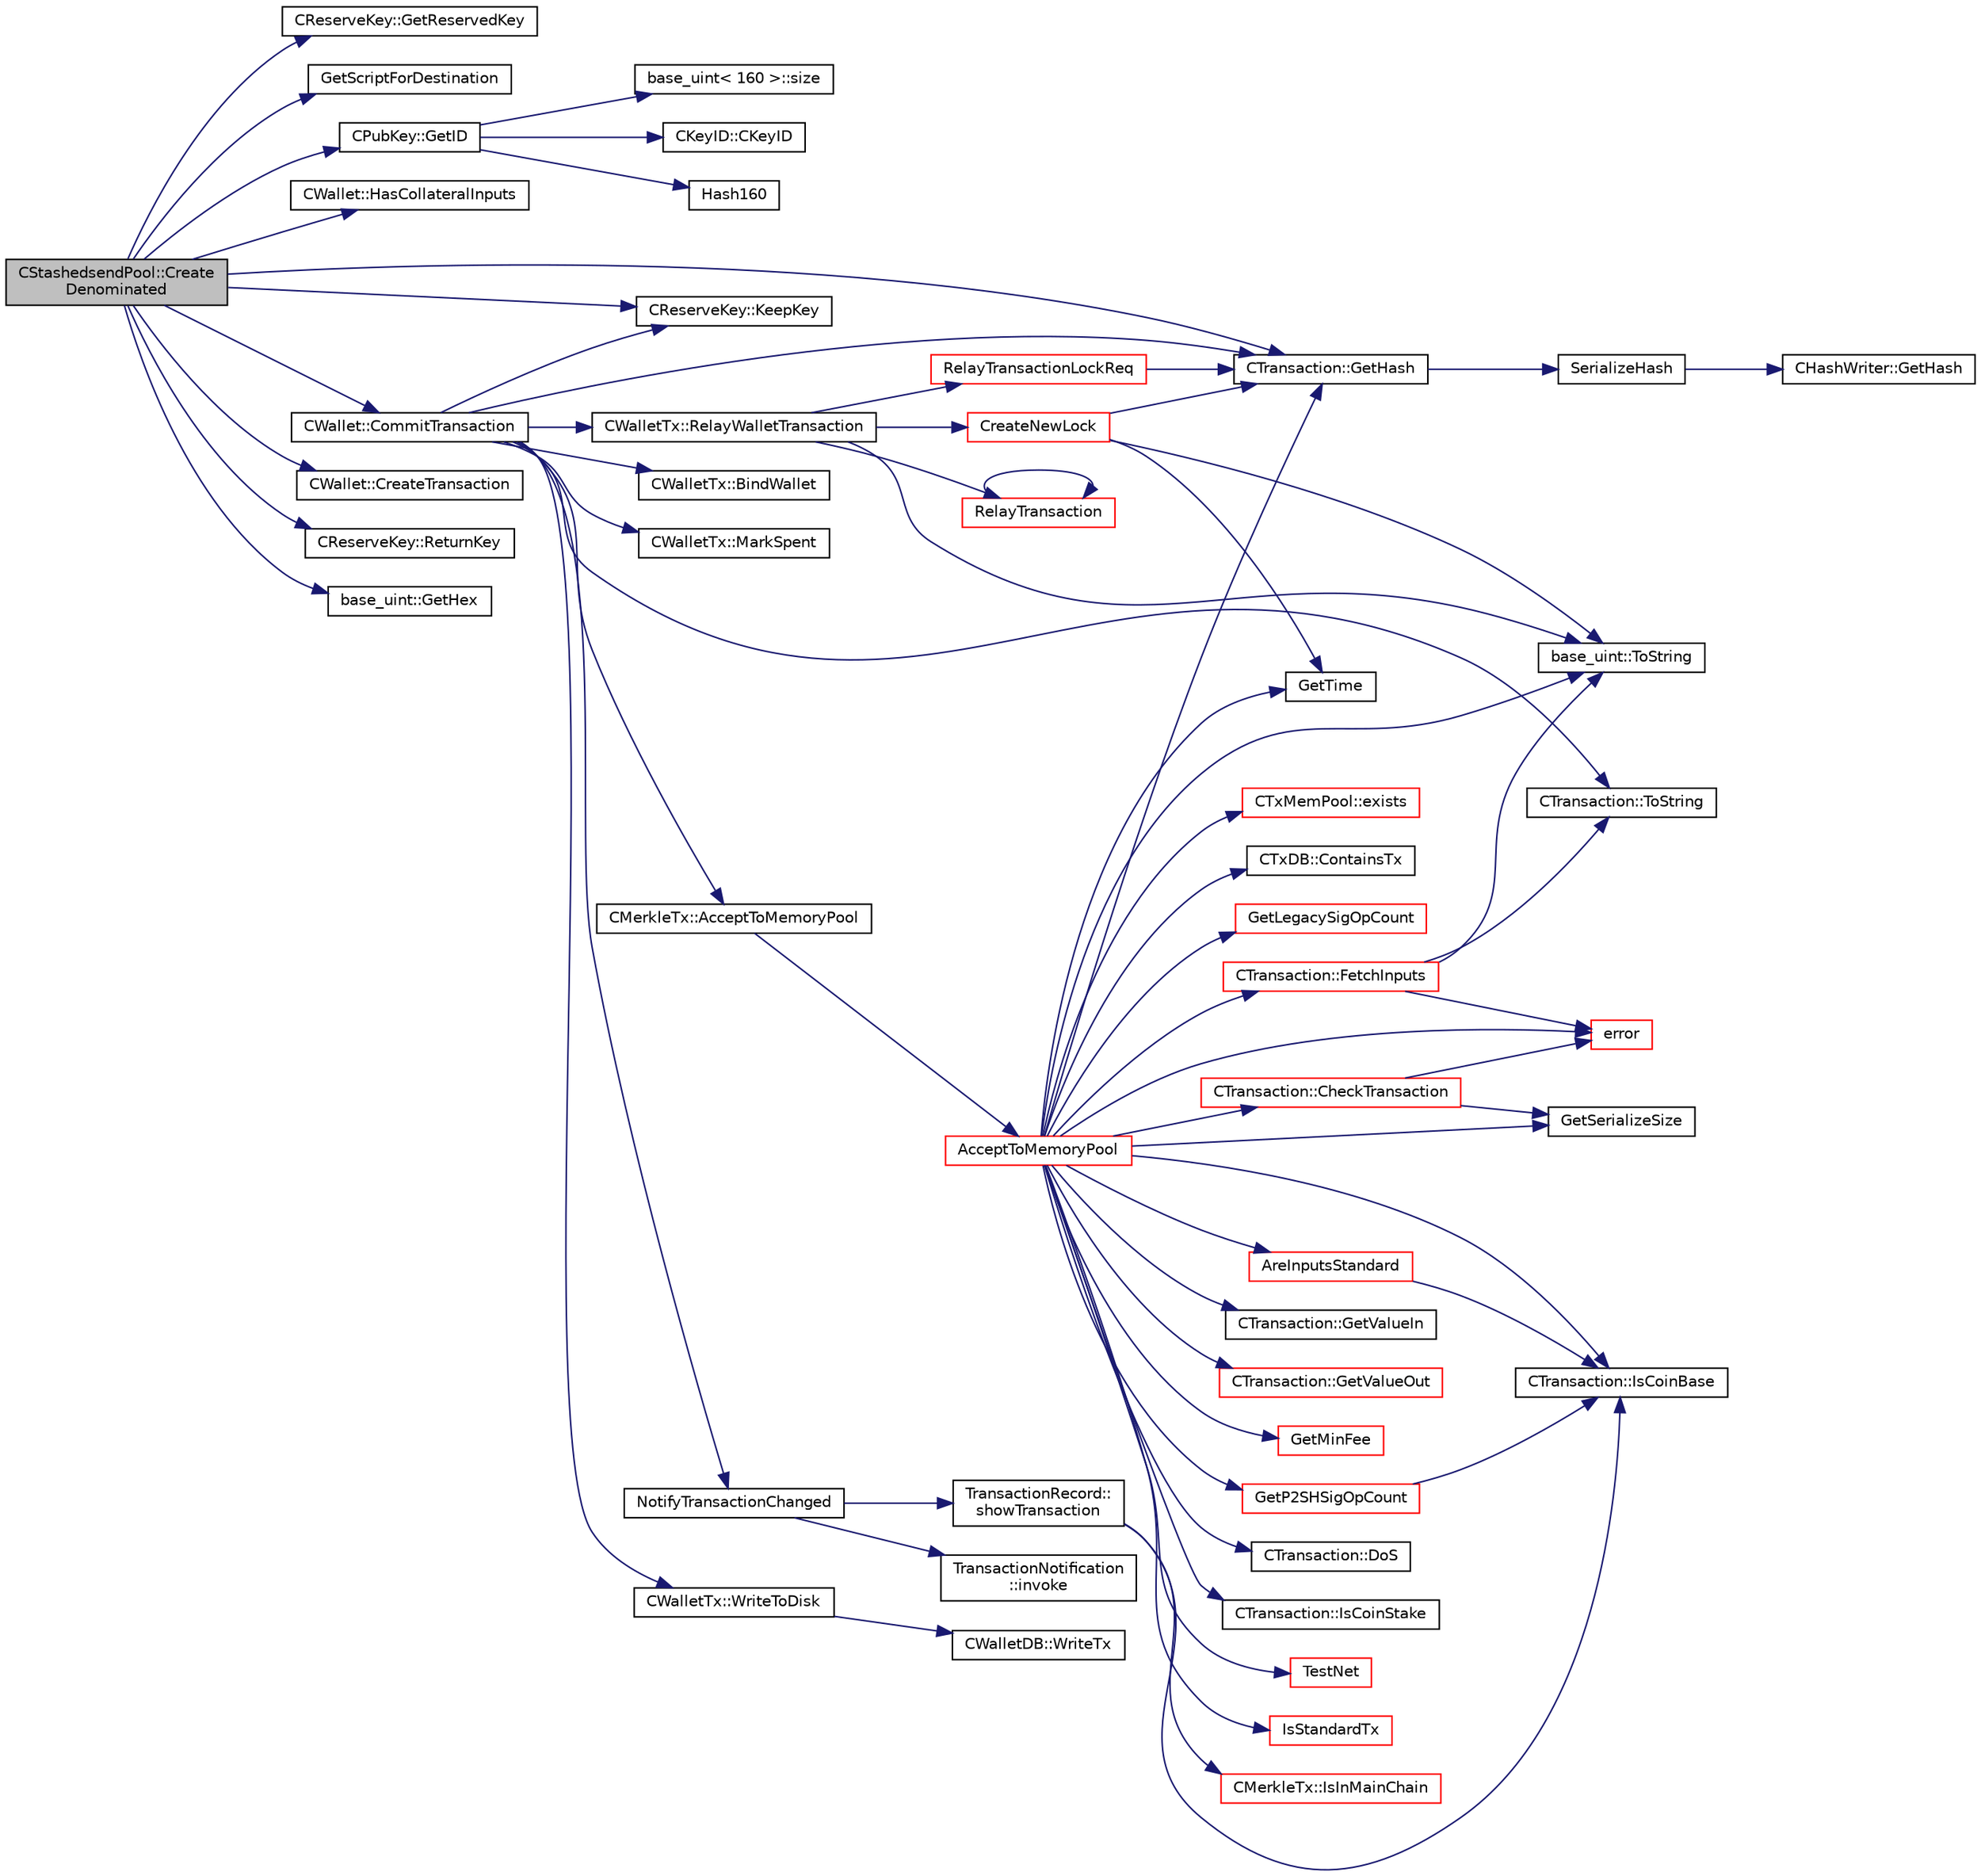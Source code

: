 digraph "CStashedsendPool::CreateDenominated"
{
  edge [fontname="Helvetica",fontsize="10",labelfontname="Helvetica",labelfontsize="10"];
  node [fontname="Helvetica",fontsize="10",shape=record];
  rankdir="LR";
  Node724 [label="CStashedsendPool::Create\lDenominated",height=0.2,width=0.4,color="black", fillcolor="grey75", style="filled", fontcolor="black"];
  Node724 -> Node725 [color="midnightblue",fontsize="10",style="solid",fontname="Helvetica"];
  Node725 [label="CReserveKey::GetReservedKey",height=0.2,width=0.4,color="black", fillcolor="white", style="filled",URL="$d3/d65/class_c_reserve_key.html#ad198d2d7a54d315c60805ba1cb0caf7c"];
  Node724 -> Node726 [color="midnightblue",fontsize="10",style="solid",fontname="Helvetica"];
  Node726 [label="GetScriptForDestination",height=0.2,width=0.4,color="black", fillcolor="white", style="filled",URL="$dd/d0f/script_8cpp.html#ae40f28d3b46c21033f6ee1f1200d0321"];
  Node724 -> Node727 [color="midnightblue",fontsize="10",style="solid",fontname="Helvetica"];
  Node727 [label="CPubKey::GetID",height=0.2,width=0.4,color="black", fillcolor="white", style="filled",URL="$da/d4e/class_c_pub_key.html#a2675f7e6f72eff68e7a5227289feb021"];
  Node727 -> Node728 [color="midnightblue",fontsize="10",style="solid",fontname="Helvetica"];
  Node728 [label="CKeyID::CKeyID",height=0.2,width=0.4,color="black", fillcolor="white", style="filled",URL="$dd/d88/class_c_key_i_d.html#a01dbd3c37820a2ffe89d106c6a7cf53d"];
  Node727 -> Node729 [color="midnightblue",fontsize="10",style="solid",fontname="Helvetica"];
  Node729 [label="Hash160",height=0.2,width=0.4,color="black", fillcolor="white", style="filled",URL="$db/dfb/hash_8h.html#a4490f70ddae16e9e48460a0416a48a6b"];
  Node727 -> Node730 [color="midnightblue",fontsize="10",style="solid",fontname="Helvetica"];
  Node730 [label="base_uint\< 160 \>::size",height=0.2,width=0.4,color="black", fillcolor="white", style="filled",URL="$da/df7/classbase__uint.html#a1f49b034e686269601ea89b0319b8004"];
  Node724 -> Node731 [color="midnightblue",fontsize="10",style="solid",fontname="Helvetica"];
  Node731 [label="CWallet::HasCollateralInputs",height=0.2,width=0.4,color="black", fillcolor="white", style="filled",URL="$d2/de5/class_c_wallet.html#a059d185bded45fcf230a7a75e1be5f0e"];
  Node724 -> Node732 [color="midnightblue",fontsize="10",style="solid",fontname="Helvetica"];
  Node732 [label="CReserveKey::KeepKey",height=0.2,width=0.4,color="black", fillcolor="white", style="filled",URL="$d3/d65/class_c_reserve_key.html#a493d06f41ca9571f2a42c8581a3952d8"];
  Node724 -> Node733 [color="midnightblue",fontsize="10",style="solid",fontname="Helvetica"];
  Node733 [label="CWallet::CreateTransaction",height=0.2,width=0.4,color="black", fillcolor="white", style="filled",URL="$d2/de5/class_c_wallet.html#ad4f28aa4693c0d77a902b3b18de73d32"];
  Node724 -> Node734 [color="midnightblue",fontsize="10",style="solid",fontname="Helvetica"];
  Node734 [label="CReserveKey::ReturnKey",height=0.2,width=0.4,color="black", fillcolor="white", style="filled",URL="$d3/d65/class_c_reserve_key.html#af7b0a61f8c70c8146e42e82b4e227204"];
  Node724 -> Node735 [color="midnightblue",fontsize="10",style="solid",fontname="Helvetica"];
  Node735 [label="CWallet::CommitTransaction",height=0.2,width=0.4,color="black", fillcolor="white", style="filled",URL="$d2/de5/class_c_wallet.html#aa13fbeaebd271f910a54cc5b82d73fde"];
  Node735 -> Node736 [color="midnightblue",fontsize="10",style="solid",fontname="Helvetica"];
  Node736 [label="CTransaction::ToString",height=0.2,width=0.4,color="black", fillcolor="white", style="filled",URL="$df/d43/class_c_transaction.html#a80370923c3ac828de68919295d5d0659"];
  Node735 -> Node732 [color="midnightblue",fontsize="10",style="solid",fontname="Helvetica"];
  Node735 -> Node737 [color="midnightblue",fontsize="10",style="solid",fontname="Helvetica"];
  Node737 [label="CWalletTx::BindWallet",height=0.2,width=0.4,color="black", fillcolor="white", style="filled",URL="$d6/d53/class_c_wallet_tx.html#ab0ee7347584bff886dc24b9f63ff023c"];
  Node735 -> Node738 [color="midnightblue",fontsize="10",style="solid",fontname="Helvetica"];
  Node738 [label="CWalletTx::MarkSpent",height=0.2,width=0.4,color="black", fillcolor="white", style="filled",URL="$d6/d53/class_c_wallet_tx.html#af2fc13459e324ad2b3f7c9914d86e7c8"];
  Node735 -> Node739 [color="midnightblue",fontsize="10",style="solid",fontname="Helvetica"];
  Node739 [label="CWalletTx::WriteToDisk",height=0.2,width=0.4,color="black", fillcolor="white", style="filled",URL="$d6/d53/class_c_wallet_tx.html#ada0e71d717dd360faf047de54eef4942"];
  Node739 -> Node740 [color="midnightblue",fontsize="10",style="solid",fontname="Helvetica"];
  Node740 [label="CWalletDB::WriteTx",height=0.2,width=0.4,color="black", fillcolor="white", style="filled",URL="$d4/d90/class_c_wallet_d_b.html#a76d2ca02898221ab66df5d5f7491164e"];
  Node735 -> Node741 [color="midnightblue",fontsize="10",style="solid",fontname="Helvetica"];
  Node741 [label="NotifyTransactionChanged",height=0.2,width=0.4,color="black", fillcolor="white", style="filled",URL="$d7/d6a/transactiontablemodel_8cpp.html#a07e9dfe08b758569cb80c2558979c164"];
  Node741 -> Node742 [color="midnightblue",fontsize="10",style="solid",fontname="Helvetica"];
  Node742 [label="TransactionRecord::\lshowTransaction",height=0.2,width=0.4,color="black", fillcolor="white", style="filled",URL="$d1/da7/class_transaction_record.html#a5ad1d1af4bec5b15a624b7a451e8cdbf",tooltip="Decompose CWallet transaction to model transaction records. "];
  Node742 -> Node743 [color="midnightblue",fontsize="10",style="solid",fontname="Helvetica"];
  Node743 [label="CTransaction::IsCoinBase",height=0.2,width=0.4,color="black", fillcolor="white", style="filled",URL="$df/d43/class_c_transaction.html#a96256e8ac1bf79ad9c057e48c41132dd"];
  Node742 -> Node744 [color="midnightblue",fontsize="10",style="solid",fontname="Helvetica"];
  Node744 [label="CMerkleTx::IsInMainChain",height=0.2,width=0.4,color="red", fillcolor="white", style="filled",URL="$d1/dff/class_c_merkle_tx.html#ad4b3623fabf1924dba2a7694e3418e1e"];
  Node741 -> Node879 [color="midnightblue",fontsize="10",style="solid",fontname="Helvetica"];
  Node879 [label="TransactionNotification\l::invoke",height=0.2,width=0.4,color="black", fillcolor="white", style="filled",URL="$d6/d80/struct_transaction_notification.html#a6351a5b93f908a2df2e854e08178edb3"];
  Node735 -> Node784 [color="midnightblue",fontsize="10",style="solid",fontname="Helvetica"];
  Node784 [label="CTransaction::GetHash",height=0.2,width=0.4,color="black", fillcolor="white", style="filled",URL="$df/d43/class_c_transaction.html#a0b46d80e82ca324e82c2ce3fc1492bfa"];
  Node784 -> Node785 [color="midnightblue",fontsize="10",style="solid",fontname="Helvetica"];
  Node785 [label="SerializeHash",height=0.2,width=0.4,color="black", fillcolor="white", style="filled",URL="$db/dfb/hash_8h.html#a6de694e43f17c62025c6883965b65e63"];
  Node785 -> Node786 [color="midnightblue",fontsize="10",style="solid",fontname="Helvetica"];
  Node786 [label="CHashWriter::GetHash",height=0.2,width=0.4,color="black", fillcolor="white", style="filled",URL="$d2/def/class_c_hash_writer.html#ae94a937211502eabf19477630090093a"];
  Node735 -> Node880 [color="midnightblue",fontsize="10",style="solid",fontname="Helvetica"];
  Node880 [label="CMerkleTx::AcceptToMemoryPool",height=0.2,width=0.4,color="black", fillcolor="white", style="filled",URL="$d1/dff/class_c_merkle_tx.html#a61126e811a53b941b3efdf5a4e83db90"];
  Node880 -> Node881 [color="midnightblue",fontsize="10",style="solid",fontname="Helvetica"];
  Node881 [label="AcceptToMemoryPool",height=0.2,width=0.4,color="red", fillcolor="white", style="filled",URL="$df/d0a/main_8cpp.html#a07799013ae532c6cb1ec11b02f096990",tooltip="(try to) add transaction to memory pool "];
  Node881 -> Node746 [color="midnightblue",fontsize="10",style="solid",fontname="Helvetica"];
  Node746 [label="CTransaction::CheckTransaction",height=0.2,width=0.4,color="red", fillcolor="white", style="filled",URL="$df/d43/class_c_transaction.html#a2104329681e2749baeeaaf47c0af482d"];
  Node746 -> Node747 [color="midnightblue",fontsize="10",style="solid",fontname="Helvetica"];
  Node747 [label="error",height=0.2,width=0.4,color="red", fillcolor="white", style="filled",URL="$d8/d3c/util_8h.html#af8985880cf4ef26df0a5aa2ffcb76662"];
  Node746 -> Node757 [color="midnightblue",fontsize="10",style="solid",fontname="Helvetica"];
  Node757 [label="GetSerializeSize",height=0.2,width=0.4,color="black", fillcolor="white", style="filled",URL="$df/d9d/serialize_8h.html#a48239e478ae730373d1984fe304ca025"];
  Node881 -> Node747 [color="midnightblue",fontsize="10",style="solid",fontname="Helvetica"];
  Node881 -> Node743 [color="midnightblue",fontsize="10",style="solid",fontname="Helvetica"];
  Node881 -> Node761 [color="midnightblue",fontsize="10",style="solid",fontname="Helvetica"];
  Node761 [label="CTransaction::DoS",height=0.2,width=0.4,color="black", fillcolor="white", style="filled",URL="$df/d43/class_c_transaction.html#ae5f57b4b90e5a179bb359bdf72fba753"];
  Node881 -> Node762 [color="midnightblue",fontsize="10",style="solid",fontname="Helvetica"];
  Node762 [label="CTransaction::IsCoinStake",height=0.2,width=0.4,color="black", fillcolor="white", style="filled",URL="$df/d43/class_c_transaction.html#ace4278a41a296d40dcf5fb2b9cf007ec"];
  Node881 -> Node763 [color="midnightblue",fontsize="10",style="solid",fontname="Helvetica"];
  Node763 [label="TestNet",height=0.2,width=0.4,color="red", fillcolor="white", style="filled",URL="$d7/ddb/chainparams_8h.html#abc8c1af875107f5eac0f327bd3b8363d"];
  Node881 -> Node765 [color="midnightblue",fontsize="10",style="solid",fontname="Helvetica"];
  Node765 [label="IsStandardTx",height=0.2,width=0.4,color="red", fillcolor="white", style="filled",URL="$df/d0a/main_8cpp.html#acd163a09d0e4384ebe85dead57730dd7"];
  Node881 -> Node784 [color="midnightblue",fontsize="10",style="solid",fontname="Helvetica"];
  Node881 -> Node787 [color="midnightblue",fontsize="10",style="solid",fontname="Helvetica"];
  Node787 [label="CTxMemPool::exists",height=0.2,width=0.4,color="red", fillcolor="white", style="filled",URL="$db/d98/class_c_tx_mem_pool.html#a8b7a13b5289ab839d4460f41a7da9789"];
  Node881 -> Node789 [color="midnightblue",fontsize="10",style="solid",fontname="Helvetica"];
  Node789 [label="CTxDB::ContainsTx",height=0.2,width=0.4,color="black", fillcolor="white", style="filled",URL="$d9/d8d/class_c_tx_d_b.html#a09b87317101ed16b6ad99794279f4c2d"];
  Node881 -> Node790 [color="midnightblue",fontsize="10",style="solid",fontname="Helvetica"];
  Node790 [label="CTransaction::FetchInputs",height=0.2,width=0.4,color="red", fillcolor="white", style="filled",URL="$df/d43/class_c_transaction.html#a5a4967303d3b588a120687f3ed1f4b0a",tooltip="Fetch from memory and/or disk. "];
  Node790 -> Node747 [color="midnightblue",fontsize="10",style="solid",fontname="Helvetica"];
  Node790 -> Node792 [color="midnightblue",fontsize="10",style="solid",fontname="Helvetica"];
  Node792 [label="base_uint::ToString",height=0.2,width=0.4,color="black", fillcolor="white", style="filled",URL="$da/df7/classbase__uint.html#acccba4d9d51a0c36261718ca0cbb293b"];
  Node790 -> Node736 [color="midnightblue",fontsize="10",style="solid",fontname="Helvetica"];
  Node881 -> Node792 [color="midnightblue",fontsize="10",style="solid",fontname="Helvetica"];
  Node881 -> Node793 [color="midnightblue",fontsize="10",style="solid",fontname="Helvetica"];
  Node793 [label="AreInputsStandard",height=0.2,width=0.4,color="red", fillcolor="white", style="filled",URL="$df/d0a/main_8cpp.html#a29901e539b487e09c90ff90c7560bd9d",tooltip="Check for standard transaction types. "];
  Node793 -> Node743 [color="midnightblue",fontsize="10",style="solid",fontname="Helvetica"];
  Node881 -> Node855 [color="midnightblue",fontsize="10",style="solid",fontname="Helvetica"];
  Node855 [label="GetLegacySigOpCount",height=0.2,width=0.4,color="red", fillcolor="white", style="filled",URL="$df/d0a/main_8cpp.html#ad2eaf4f8542c12ea9ee1183609cc6d1a",tooltip="Count ECDSA signature operations the old-fashioned (pre-0.6) way. "];
  Node881 -> Node857 [color="midnightblue",fontsize="10",style="solid",fontname="Helvetica"];
  Node857 [label="GetP2SHSigOpCount",height=0.2,width=0.4,color="red", fillcolor="white", style="filled",URL="$df/d0a/main_8cpp.html#a519cfd439598a8bf64fe5503aa74cfcb",tooltip="Count ECDSA signature operations in pay-to-script-hash inputs. "];
  Node857 -> Node743 [color="midnightblue",fontsize="10",style="solid",fontname="Helvetica"];
  Node881 -> Node868 [color="midnightblue",fontsize="10",style="solid",fontname="Helvetica"];
  Node868 [label="CTransaction::GetValueIn",height=0.2,width=0.4,color="black", fillcolor="white", style="filled",URL="$df/d43/class_c_transaction.html#a50051cce0d44bc4ea2018625101dc1b6",tooltip="Amount of ions coming in to this transaction Note that lightweight clients may not know anything besi..."];
  Node881 -> Node869 [color="midnightblue",fontsize="10",style="solid",fontname="Helvetica"];
  Node869 [label="CTransaction::GetValueOut",height=0.2,width=0.4,color="red", fillcolor="white", style="filled",URL="$df/d43/class_c_transaction.html#a9ce7d94c68adb37627d82669b83a7c59",tooltip="Amount of ions spent by this transaction. "];
  Node881 -> Node757 [color="midnightblue",fontsize="10",style="solid",fontname="Helvetica"];
  Node881 -> Node870 [color="midnightblue",fontsize="10",style="solid",fontname="Helvetica"];
  Node870 [label="GetMinFee",height=0.2,width=0.4,color="red", fillcolor="white", style="filled",URL="$df/d0a/main_8cpp.html#a95215e52b78d3270b416dc7b83a306fe"];
  Node881 -> Node756 [color="midnightblue",fontsize="10",style="solid",fontname="Helvetica"];
  Node756 [label="GetTime",height=0.2,width=0.4,color="black", fillcolor="white", style="filled",URL="$df/d2d/util_8cpp.html#a46fac5fba8ba905b5f9acb364f5d8c6f"];
  Node735 -> Node882 [color="midnightblue",fontsize="10",style="solid",fontname="Helvetica"];
  Node882 [label="CWalletTx::RelayWalletTransaction",height=0.2,width=0.4,color="black", fillcolor="white", style="filled",URL="$d6/d53/class_c_wallet_tx.html#aec8c50f3fcde27525485b6cd4a4e19b5"];
  Node882 -> Node792 [color="midnightblue",fontsize="10",style="solid",fontname="Helvetica"];
  Node882 -> Node883 [color="midnightblue",fontsize="10",style="solid",fontname="Helvetica"];
  Node883 [label="CreateNewLock",height=0.2,width=0.4,color="red", fillcolor="white", style="filled",URL="$db/d72/instantx_8cpp.html#a3774b6dae3dfa0a6c85e3604e742150c"];
  Node883 -> Node784 [color="midnightblue",fontsize="10",style="solid",fontname="Helvetica"];
  Node883 -> Node792 [color="midnightblue",fontsize="10",style="solid",fontname="Helvetica"];
  Node883 -> Node756 [color="midnightblue",fontsize="10",style="solid",fontname="Helvetica"];
  Node882 -> Node889 [color="midnightblue",fontsize="10",style="solid",fontname="Helvetica"];
  Node889 [label="RelayTransactionLockReq",height=0.2,width=0.4,color="red", fillcolor="white", style="filled",URL="$dd/d84/net_8cpp.html#adb65a9b8fedbc980f2bb4ab5da6d3392"];
  Node889 -> Node784 [color="midnightblue",fontsize="10",style="solid",fontname="Helvetica"];
  Node882 -> Node891 [color="midnightblue",fontsize="10",style="solid",fontname="Helvetica"];
  Node891 [label="RelayTransaction",height=0.2,width=0.4,color="red", fillcolor="white", style="filled",URL="$dd/d84/net_8cpp.html#abe329205a15b55df86608f5f1964bdb1"];
  Node891 -> Node891 [color="midnightblue",fontsize="10",style="solid",fontname="Helvetica"];
  Node724 -> Node784 [color="midnightblue",fontsize="10",style="solid",fontname="Helvetica"];
  Node724 -> Node893 [color="midnightblue",fontsize="10",style="solid",fontname="Helvetica"];
  Node893 [label="base_uint::GetHex",height=0.2,width=0.4,color="black", fillcolor="white", style="filled",URL="$da/df7/classbase__uint.html#ae5e7b7481de91ebead20eebd5d685441"];
}
